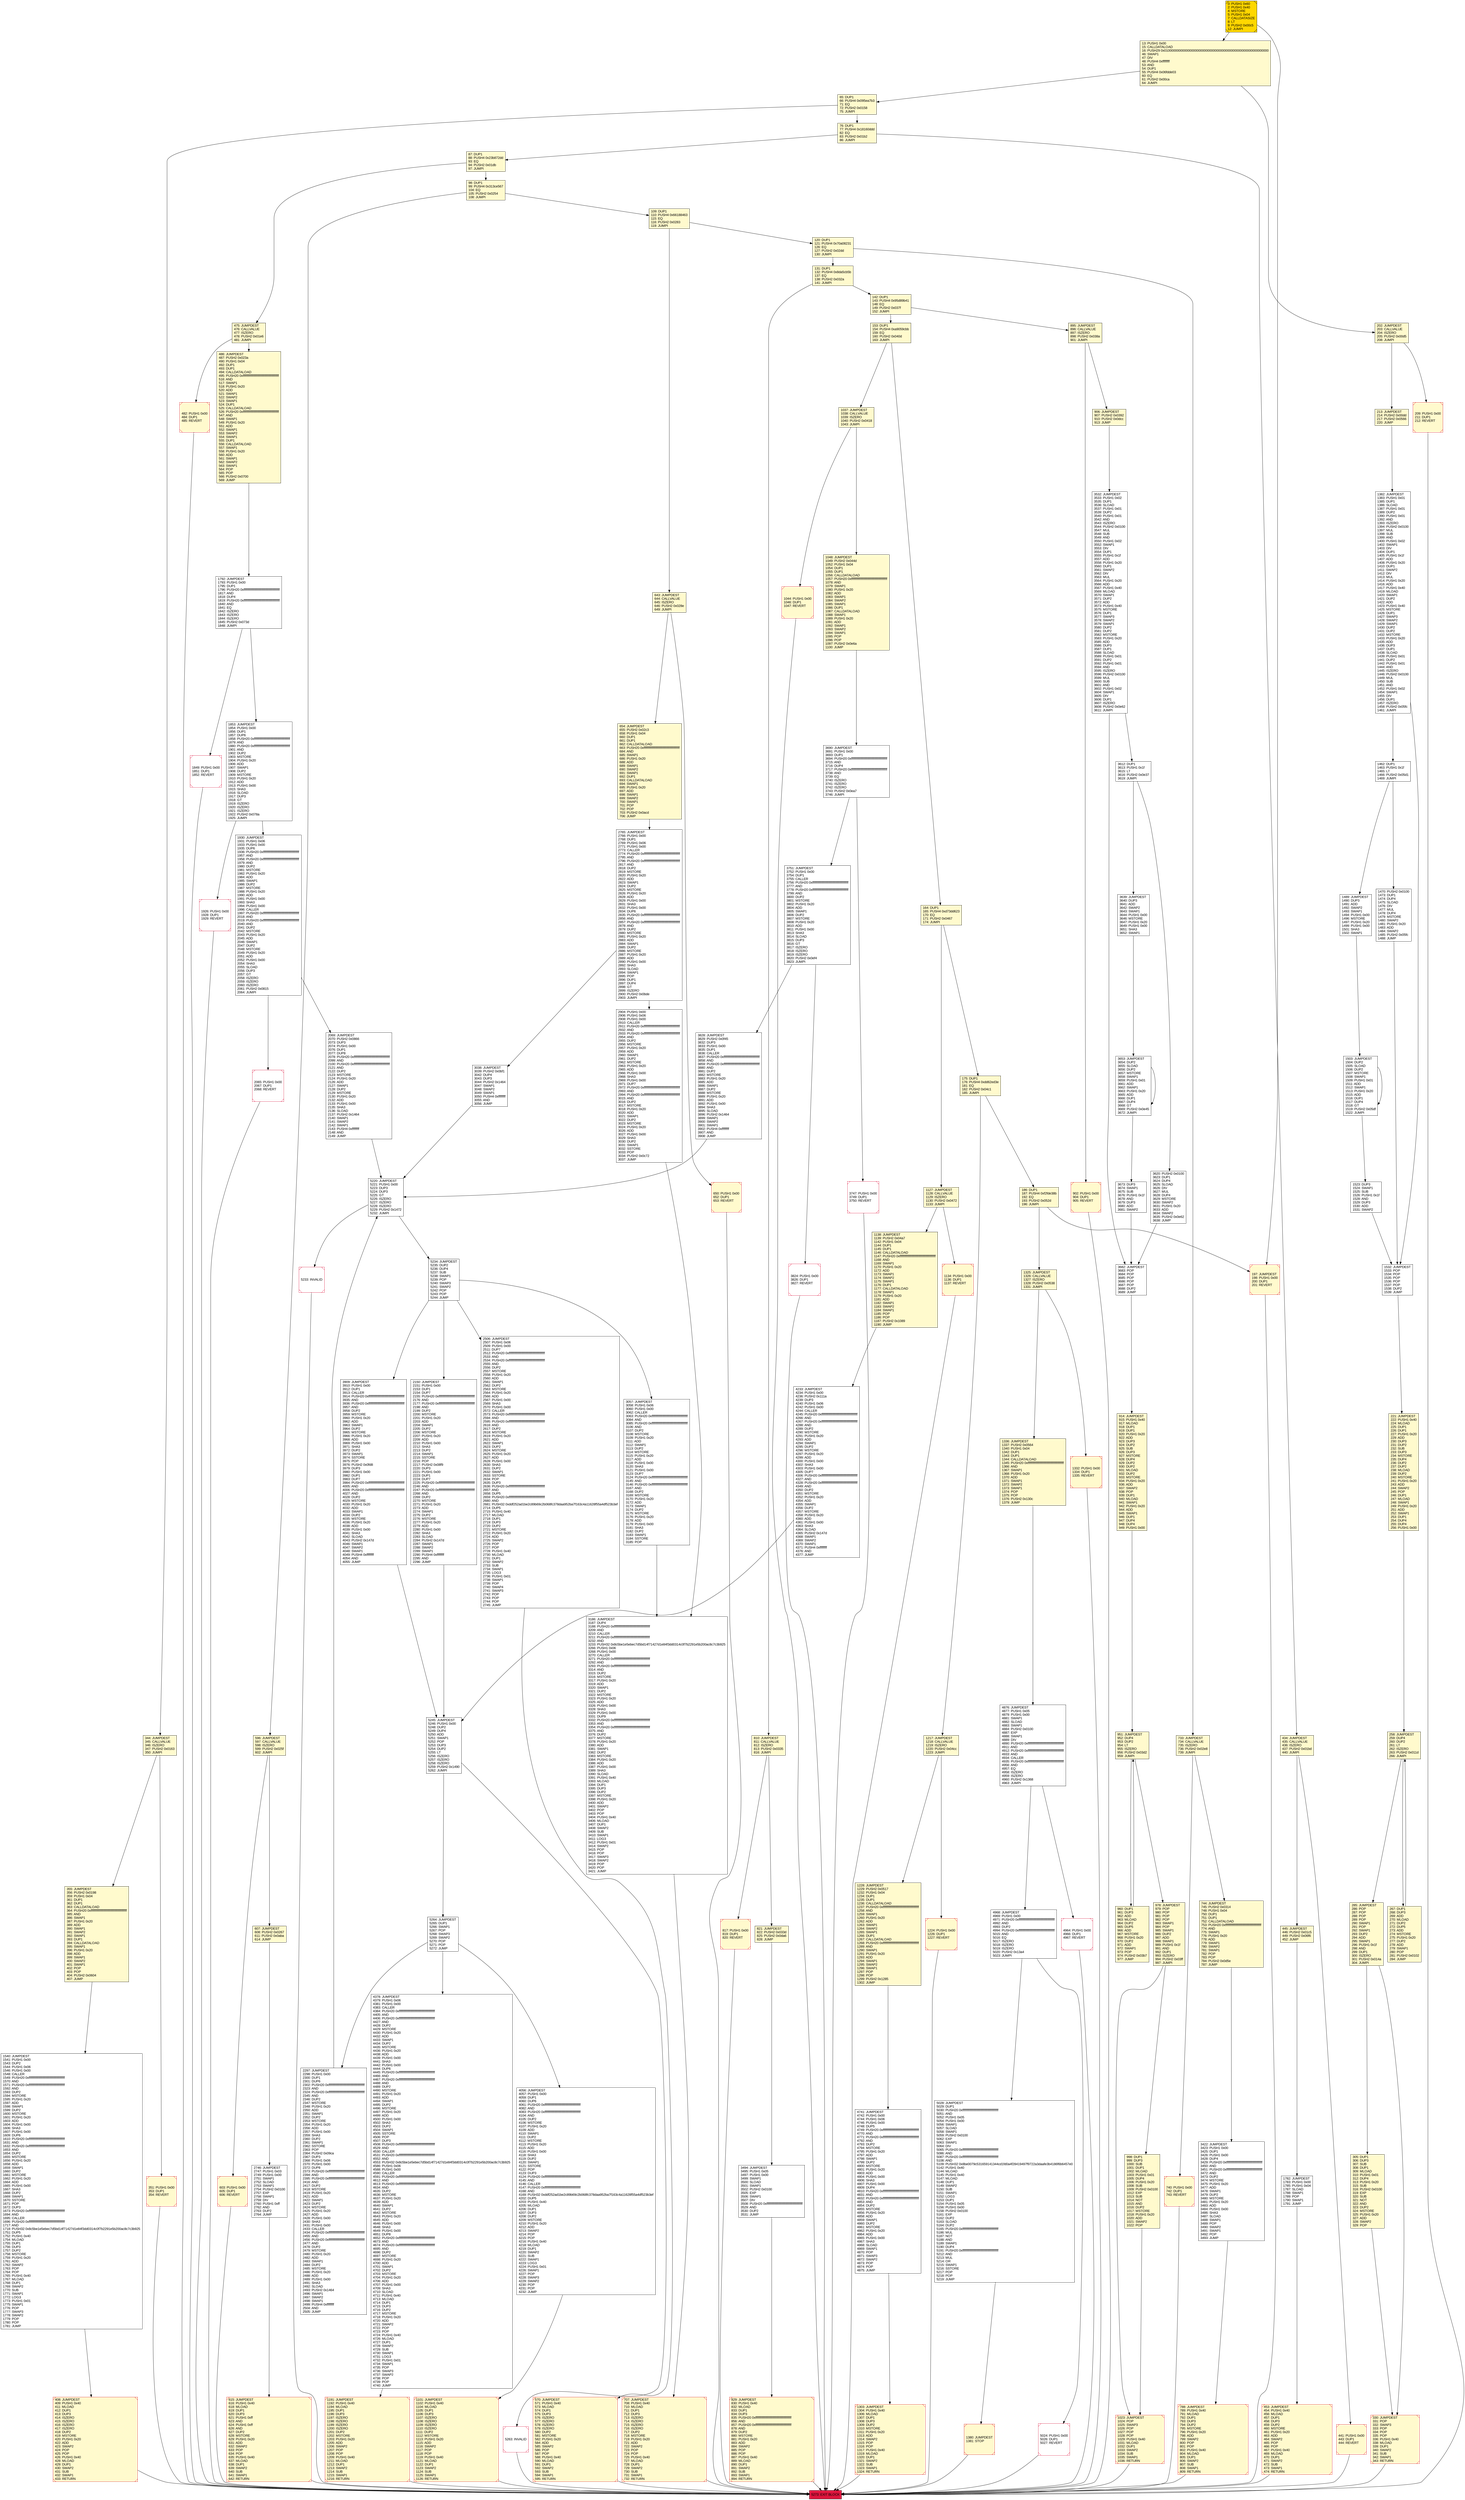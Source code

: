 digraph G {
bgcolor=transparent rankdir=UD;
node [shape=box style=filled color=black fillcolor=white fontname=arial fontcolor=black];
5024 [label="5024: PUSH1 0x00\l5026: DUP1\l5027: REVERT\l" shape=Msquare color=crimson ];
3747 [label="3747: PUSH1 0x00\l3749: DUP1\l3750: REVERT\l" shape=Msquare color=crimson ];
2297 [label="2297: JUMPDEST\l2298: PUSH1 0x00\l2300: DUP1\l2301: DUP6\l2302: PUSH20 0xffffffffffffffffffffffffffffffffffffffff\l2323: AND\l2324: PUSH20 0xffffffffffffffffffffffffffffffffffffffff\l2345: AND\l2346: DUP2\l2347: MSTORE\l2348: PUSH1 0x20\l2350: ADD\l2351: SWAP1\l2352: DUP2\l2353: MSTORE\l2354: PUSH1 0x20\l2356: ADD\l2357: PUSH1 0x00\l2359: SHA3\l2360: DUP2\l2361: SWAP1\l2362: SSTORE\l2363: POP\l2364: PUSH2 0x09ca\l2367: DUP3\l2368: PUSH1 0x06\l2370: PUSH1 0x00\l2372: DUP8\l2373: PUSH20 0xffffffffffffffffffffffffffffffffffffffff\l2394: AND\l2395: PUSH20 0xffffffffffffffffffffffffffffffffffffffff\l2416: AND\l2417: DUP2\l2418: MSTORE\l2419: PUSH1 0x20\l2421: ADD\l2422: SWAP1\l2423: DUP2\l2424: MSTORE\l2425: PUSH1 0x20\l2427: ADD\l2428: PUSH1 0x00\l2430: SHA3\l2431: PUSH1 0x00\l2433: CALLER\l2434: PUSH20 0xffffffffffffffffffffffffffffffffffffffff\l2455: AND\l2456: PUSH20 0xffffffffffffffffffffffffffffffffffffffff\l2477: AND\l2478: DUP2\l2479: MSTORE\l2480: PUSH1 0x20\l2482: ADD\l2483: SWAP1\l2484: DUP2\l2485: MSTORE\l2486: PUSH1 0x20\l2488: ADD\l2489: PUSH1 0x00\l2491: SHA3\l2492: SLOAD\l2493: PUSH2 0x1464\l2496: SWAP1\l2497: SWAP2\l2498: SWAP1\l2499: PUSH4 0xffffffff\l2504: AND\l2505: JUMP\l" ];
445 [label="445: JUMPDEST\l446: PUSH2 0x01c5\l449: PUSH2 0x06f6\l452: JUMP\l" fillcolor=lemonchiffon ];
570 [label="570: JUMPDEST\l571: PUSH1 0x40\l573: MLOAD\l574: DUP1\l575: DUP3\l576: ISZERO\l577: ISZERO\l578: ISZERO\l579: ISZERO\l580: DUP2\l581: MSTORE\l582: PUSH1 0x20\l584: ADD\l585: SWAP2\l586: POP\l587: POP\l588: PUSH1 0x40\l590: MLOAD\l591: DUP1\l592: SWAP2\l593: SUB\l594: SWAP1\l595: RETURN\l" fillcolor=lemonchiffon shape=Msquare color=crimson ];
4056 [label="4056: JUMPDEST\l4057: PUSH1 0x00\l4059: DUP1\l4060: DUP6\l4061: PUSH20 0xffffffffffffffffffffffffffffffffffffffff\l4082: AND\l4083: PUSH20 0xffffffffffffffffffffffffffffffffffffffff\l4104: AND\l4105: DUP2\l4106: MSTORE\l4107: PUSH1 0x20\l4109: ADD\l4110: SWAP1\l4111: DUP2\l4112: MSTORE\l4113: PUSH1 0x20\l4115: ADD\l4116: PUSH1 0x00\l4118: SHA3\l4119: DUP2\l4120: SWAP1\l4121: SSTORE\l4122: POP\l4123: DUP3\l4124: PUSH20 0xffffffffffffffffffffffffffffffffffffffff\l4145: AND\l4146: CALLER\l4147: PUSH20 0xffffffffffffffffffffffffffffffffffffffff\l4168: AND\l4169: PUSH32 0xddf252ad1be2c89b69c2b068fc378daa952ba7f163c4a11628f55a4df523b3ef\l4202: DUP5\l4203: PUSH1 0x40\l4205: MLOAD\l4206: DUP1\l4207: DUP3\l4208: DUP2\l4209: MSTORE\l4210: PUSH1 0x20\l4212: ADD\l4213: SWAP2\l4214: POP\l4215: POP\l4216: PUSH1 0x40\l4218: MLOAD\l4219: DUP1\l4220: SWAP2\l4221: SUB\l4222: SWAP1\l4223: LOG3\l4224: PUSH1 0x01\l4226: SWAP1\l4227: POP\l4228: SWAP3\l4229: SWAP2\l4230: POP\l4231: POP\l4232: JUMP\l" ];
1138 [label="1138: JUMPDEST\l1139: PUSH2 0x04a7\l1142: PUSH1 0x04\l1144: DUP1\l1145: DUP1\l1146: CALLDATALOAD\l1147: PUSH20 0xffffffffffffffffffffffffffffffffffffffff\l1168: AND\l1169: SWAP1\l1170: PUSH1 0x20\l1172: ADD\l1173: SWAP1\l1174: SWAP2\l1175: SWAP1\l1176: DUP1\l1177: CALLDATALOAD\l1178: SWAP1\l1179: PUSH1 0x20\l1181: ADD\l1182: SWAP1\l1183: SWAP2\l1184: SWAP1\l1185: POP\l1186: POP\l1187: PUSH2 0x1089\l1190: JUMP\l" fillcolor=lemonchiffon ];
142 [label="142: DUP1\l143: PUSH4 0x95d89b41\l148: EQ\l149: PUSH2 0x037f\l152: JUMPI\l" fillcolor=lemonchiffon ];
1540 [label="1540: JUMPDEST\l1541: PUSH1 0x00\l1543: DUP2\l1544: PUSH1 0x06\l1546: PUSH1 0x00\l1548: CALLER\l1549: PUSH20 0xffffffffffffffffffffffffffffffffffffffff\l1570: AND\l1571: PUSH20 0xffffffffffffffffffffffffffffffffffffffff\l1592: AND\l1593: DUP2\l1594: MSTORE\l1595: PUSH1 0x20\l1597: ADD\l1598: SWAP1\l1599: DUP2\l1600: MSTORE\l1601: PUSH1 0x20\l1603: ADD\l1604: PUSH1 0x00\l1606: SHA3\l1607: PUSH1 0x00\l1609: DUP6\l1610: PUSH20 0xffffffffffffffffffffffffffffffffffffffff\l1631: AND\l1632: PUSH20 0xffffffffffffffffffffffffffffffffffffffff\l1653: AND\l1654: DUP2\l1655: MSTORE\l1656: PUSH1 0x20\l1658: ADD\l1659: SWAP1\l1660: DUP2\l1661: MSTORE\l1662: PUSH1 0x20\l1664: ADD\l1665: PUSH1 0x00\l1667: SHA3\l1668: DUP2\l1669: SWAP1\l1670: SSTORE\l1671: POP\l1672: DUP3\l1673: PUSH20 0xffffffffffffffffffffffffffffffffffffffff\l1694: AND\l1695: CALLER\l1696: PUSH20 0xffffffffffffffffffffffffffffffffffffffff\l1717: AND\l1718: PUSH32 0x8c5be1e5ebec7d5bd14f71427d1e84f3dd0314c0f7b2291e5b200ac8c7c3b925\l1751: DUP5\l1752: PUSH1 0x40\l1754: MLOAD\l1755: DUP1\l1756: DUP3\l1757: DUP2\l1758: MSTORE\l1759: PUSH1 0x20\l1761: ADD\l1762: SWAP2\l1763: POP\l1764: POP\l1765: PUSH1 0x40\l1767: MLOAD\l1768: DUP1\l1769: SWAP2\l1770: SUB\l1771: SWAP1\l1772: LOG3\l1773: PUSH1 0x01\l1775: SWAP1\l1776: POP\l1777: SWAP3\l1778: SWAP2\l1779: POP\l1780: POP\l1781: JUMP\l" ];
98 [label="98: DUP1\l99: PUSH4 0x313ce567\l104: EQ\l105: PUSH2 0x0254\l108: JUMPI\l" fillcolor=lemonchiffon ];
906 [label="906: JUMPDEST\l907: PUSH2 0x0392\l910: PUSH2 0x0dcc\l913: JUMP\l" fillcolor=lemonchiffon ];
4968 [label="4968: JUMPDEST\l4969: PUSH1 0x00\l4971: PUSH20 0xffffffffffffffffffffffffffffffffffffffff\l4992: AND\l4993: DUP2\l4994: PUSH20 0xffffffffffffffffffffffffffffffffffffffff\l5015: AND\l5016: EQ\l5017: ISZERO\l5018: ISZERO\l5019: ISZERO\l5020: PUSH2 0x13a4\l5023: JUMPI\l" ];
65 [label="65: DUP1\l66: PUSH4 0x095ea7b3\l71: EQ\l72: PUSH2 0x0158\l75: JUMPI\l" fillcolor=lemonchiffon ];
441 [label="441: PUSH1 0x00\l443: DUP1\l444: REVERT\l" fillcolor=lemonchiffon shape=Msquare color=crimson ];
1930 [label="1930: JUMPDEST\l1931: PUSH1 0x06\l1933: PUSH1 0x00\l1935: DUP6\l1936: PUSH20 0xffffffffffffffffffffffffffffffffffffffff\l1957: AND\l1958: PUSH20 0xffffffffffffffffffffffffffffffffffffffff\l1979: AND\l1980: DUP2\l1981: MSTORE\l1982: PUSH1 0x20\l1984: ADD\l1985: SWAP1\l1986: DUP2\l1987: MSTORE\l1988: PUSH1 0x20\l1990: ADD\l1991: PUSH1 0x00\l1993: SHA3\l1994: PUSH1 0x00\l1996: CALLER\l1997: PUSH20 0xffffffffffffffffffffffffffffffffffffffff\l2018: AND\l2019: PUSH20 0xffffffffffffffffffffffffffffffffffffffff\l2040: AND\l2041: DUP2\l2042: MSTORE\l2043: PUSH1 0x20\l2045: ADD\l2046: SWAP1\l2047: DUP2\l2048: MSTORE\l2049: PUSH1 0x20\l2051: ADD\l2052: PUSH1 0x00\l2054: SHA3\l2055: SLOAD\l2056: DUP3\l2057: GT\l2058: ISZERO\l2059: ISZERO\l2060: ISZERO\l2061: PUSH2 0x0815\l2064: JUMPI\l" ];
2904 [label="2904: PUSH1 0x00\l2906: PUSH1 0x06\l2908: PUSH1 0x00\l2910: CALLER\l2911: PUSH20 0xffffffffffffffffffffffffffffffffffffffff\l2932: AND\l2933: PUSH20 0xffffffffffffffffffffffffffffffffffffffff\l2954: AND\l2955: DUP2\l2956: MSTORE\l2957: PUSH1 0x20\l2959: ADD\l2960: SWAP1\l2961: DUP2\l2962: MSTORE\l2963: PUSH1 0x20\l2965: ADD\l2966: PUSH1 0x00\l2968: SHA3\l2969: PUSH1 0x00\l2971: DUP7\l2972: PUSH20 0xffffffffffffffffffffffffffffffffffffffff\l2993: AND\l2994: PUSH20 0xffffffffffffffffffffffffffffffffffffffff\l3015: AND\l3016: DUP2\l3017: MSTORE\l3018: PUSH1 0x20\l3020: ADD\l3021: SWAP1\l3022: DUP2\l3023: MSTORE\l3024: PUSH1 0x20\l3026: ADD\l3027: PUSH1 0x00\l3029: SHA3\l3030: DUP2\l3031: SWAP1\l3032: SSTORE\l3033: POP\l3034: PUSH2 0x0c72\l3037: JUMP\l" ];
0 [label="0: PUSH1 0x60\l2: PUSH1 0x40\l4: MSTORE\l5: PUSH1 0x04\l7: CALLDATASIZE\l8: LT\l9: PUSH2 0x00c5\l12: JUMPI\l" fillcolor=lemonchiffon shape=Msquare fillcolor=gold ];
914 [label="914: JUMPDEST\l915: PUSH1 0x40\l917: MLOAD\l918: DUP1\l919: DUP1\l920: PUSH1 0x20\l922: ADD\l923: DUP3\l924: DUP2\l925: SUB\l926: DUP3\l927: MSTORE\l928: DUP4\l929: DUP2\l930: DUP2\l931: MLOAD\l932: DUP2\l933: MSTORE\l934: PUSH1 0x20\l936: ADD\l937: SWAP2\l938: POP\l939: DUP1\l940: MLOAD\l941: SWAP1\l942: PUSH1 0x20\l944: ADD\l945: SWAP1\l946: DUP1\l947: DUP4\l948: DUP4\l949: PUSH1 0x00\l" fillcolor=lemonchiffon ];
164 [label="164: DUP1\l165: PUSH4 0xd73dd623\l170: EQ\l171: PUSH2 0x0467\l174: JUMPI\l" fillcolor=lemonchiffon ];
902 [label="902: PUSH1 0x00\l904: DUP1\l905: REVERT\l" fillcolor=lemonchiffon shape=Msquare color=crimson ];
1926 [label="1926: PUSH1 0x00\l1928: DUP1\l1929: REVERT\l" shape=Msquare color=crimson ];
650 [label="650: PUSH1 0x00\l652: DUP1\l653: REVERT\l" fillcolor=lemonchiffon shape=Msquare color=crimson ];
3690 [label="3690: JUMPDEST\l3691: PUSH1 0x00\l3693: DUP1\l3694: PUSH20 0xffffffffffffffffffffffffffffffffffffffff\l3715: AND\l3716: DUP4\l3717: PUSH20 0xffffffffffffffffffffffffffffffffffffffff\l3738: AND\l3739: EQ\l3740: ISZERO\l3741: ISZERO\l3742: ISZERO\l3743: PUSH2 0x0ea7\l3746: JUMPI\l" ];
3639 [label="3639: JUMPDEST\l3640: DUP3\l3641: ADD\l3642: SWAP2\l3643: SWAP1\l3644: PUSH1 0x00\l3646: MSTORE\l3647: PUSH1 0x20\l3649: PUSH1 0x00\l3651: SHA3\l3652: SWAP1\l" ];
186 [label="186: DUP1\l187: PUSH4 0xf2fde38b\l192: EQ\l193: PUSH2 0x052d\l196: JUMPI\l" fillcolor=lemonchiffon ];
5263 [label="5263: INVALID\l" shape=Msquare color=crimson ];
744 [label="744: JUMPDEST\l745: PUSH2 0x0314\l748: PUSH1 0x04\l750: DUP1\l751: DUP1\l752: CALLDATALOAD\l753: PUSH20 0xffffffffffffffffffffffffffffffffffffffff\l774: AND\l775: SWAP1\l776: PUSH1 0x20\l778: ADD\l779: SWAP1\l780: SWAP2\l781: SWAP1\l782: POP\l783: POP\l784: PUSH2 0x0d5e\l787: JUMP\l" fillcolor=lemonchiffon ];
2506 [label="2506: JUMPDEST\l2507: PUSH1 0x06\l2509: PUSH1 0x00\l2511: DUP7\l2512: PUSH20 0xffffffffffffffffffffffffffffffffffffffff\l2533: AND\l2534: PUSH20 0xffffffffffffffffffffffffffffffffffffffff\l2555: AND\l2556: DUP2\l2557: MSTORE\l2558: PUSH1 0x20\l2560: ADD\l2561: SWAP1\l2562: DUP2\l2563: MSTORE\l2564: PUSH1 0x20\l2566: ADD\l2567: PUSH1 0x00\l2569: SHA3\l2570: PUSH1 0x00\l2572: CALLER\l2573: PUSH20 0xffffffffffffffffffffffffffffffffffffffff\l2594: AND\l2595: PUSH20 0xffffffffffffffffffffffffffffffffffffffff\l2616: AND\l2617: DUP2\l2618: MSTORE\l2619: PUSH1 0x20\l2621: ADD\l2622: SWAP1\l2623: DUP2\l2624: MSTORE\l2625: PUSH1 0x20\l2627: ADD\l2628: PUSH1 0x00\l2630: SHA3\l2631: DUP2\l2632: SWAP1\l2633: SSTORE\l2634: POP\l2635: DUP3\l2636: PUSH20 0xffffffffffffffffffffffffffffffffffffffff\l2657: AND\l2658: DUP5\l2659: PUSH20 0xffffffffffffffffffffffffffffffffffffffff\l2680: AND\l2681: PUSH32 0xddf252ad1be2c89b69c2b068fc378daa952ba7f163c4a11628f55a4df523b3ef\l2714: DUP5\l2715: PUSH1 0x40\l2717: MLOAD\l2718: DUP1\l2719: DUP3\l2720: DUP2\l2721: MSTORE\l2722: PUSH1 0x20\l2724: ADD\l2725: SWAP2\l2726: POP\l2727: POP\l2728: PUSH1 0x40\l2730: MLOAD\l2731: DUP1\l2732: SWAP2\l2733: SUB\l2734: SWAP1\l2735: LOG3\l2736: PUSH1 0x01\l2738: SWAP1\l2739: POP\l2740: SWAP4\l2741: SWAP3\l2742: POP\l2743: POP\l2744: POP\l2745: JUMP\l" ];
733 [label="733: JUMPDEST\l734: CALLVALUE\l735: ISZERO\l736: PUSH2 0x02e8\l739: JUMPI\l" fillcolor=lemonchiffon ];
305 [label="305: DUP1\l306: DUP3\l307: SUB\l308: DUP1\l309: MLOAD\l310: PUSH1 0x01\l312: DUP4\l313: PUSH1 0x20\l315: SUB\l316: PUSH2 0x0100\l319: EXP\l320: SUB\l321: NOT\l322: AND\l323: DUP2\l324: MSTORE\l325: PUSH1 0x20\l327: ADD\l328: SWAP2\l329: POP\l" fillcolor=lemonchiffon ];
1127 [label="1127: JUMPDEST\l1128: CALLVALUE\l1129: ISZERO\l1130: PUSH2 0x0472\l1133: JUMPI\l" fillcolor=lemonchiffon ];
434 [label="434: JUMPDEST\l435: CALLVALUE\l436: ISZERO\l437: PUSH2 0x01bd\l440: JUMPI\l" fillcolor=lemonchiffon ];
1382 [label="1382: JUMPDEST\l1383: PUSH1 0x01\l1385: DUP1\l1386: SLOAD\l1387: PUSH1 0x01\l1389: DUP2\l1390: PUSH1 0x01\l1392: AND\l1393: ISZERO\l1394: PUSH2 0x0100\l1397: MUL\l1398: SUB\l1399: AND\l1400: PUSH1 0x02\l1402: SWAP1\l1403: DIV\l1404: DUP1\l1405: PUSH1 0x1f\l1407: ADD\l1408: PUSH1 0x20\l1410: DUP1\l1411: SWAP2\l1412: DIV\l1413: MUL\l1414: PUSH1 0x20\l1416: ADD\l1417: PUSH1 0x40\l1419: MLOAD\l1420: SWAP1\l1421: DUP2\l1422: ADD\l1423: PUSH1 0x40\l1425: MSTORE\l1426: DUP1\l1427: SWAP3\l1428: SWAP2\l1429: SWAP1\l1430: DUP2\l1431: DUP2\l1432: MSTORE\l1433: PUSH1 0x20\l1435: ADD\l1436: DUP3\l1437: DUP1\l1438: SLOAD\l1439: PUSH1 0x01\l1441: DUP2\l1442: PUSH1 0x01\l1444: AND\l1445: ISZERO\l1446: PUSH2 0x0100\l1449: MUL\l1450: SUB\l1451: AND\l1452: PUSH1 0x02\l1454: SWAP1\l1455: DIV\l1456: DUP1\l1457: ISZERO\l1458: PUSH2 0x05fc\l1461: JUMPI\l" ];
482 [label="482: PUSH1 0x00\l484: DUP1\l485: REVERT\l" fillcolor=lemonchiffon shape=Msquare color=crimson ];
740 [label="740: PUSH1 0x00\l742: DUP1\l743: REVERT\l" fillcolor=lemonchiffon shape=Msquare color=crimson ];
951 [label="951: JUMPDEST\l952: DUP4\l953: DUP2\l954: LT\l955: ISZERO\l956: PUSH2 0x03d2\l959: JUMPI\l" fillcolor=lemonchiffon ];
5234 [label="5234: JUMPDEST\l5235: DUP2\l5236: DUP4\l5237: SUB\l5238: SWAP1\l5239: POP\l5240: SWAP3\l5241: SWAP2\l5242: POP\l5243: POP\l5244: JUMP\l" ];
1853 [label="1853: JUMPDEST\l1854: PUSH1 0x00\l1856: DUP1\l1857: DUP6\l1858: PUSH20 0xffffffffffffffffffffffffffffffffffffffff\l1879: AND\l1880: PUSH20 0xffffffffffffffffffffffffffffffffffffffff\l1901: AND\l1902: DUP2\l1903: MSTORE\l1904: PUSH1 0x20\l1906: ADD\l1907: SWAP1\l1908: DUP2\l1909: MSTORE\l1910: PUSH1 0x20\l1912: ADD\l1913: PUSH1 0x00\l1915: SHA3\l1916: SLOAD\l1917: DUP3\l1918: GT\l1919: ISZERO\l1920: ISZERO\l1921: ISZERO\l1922: PUSH2 0x078a\l1925: JUMPI\l" ];
3824 [label="3824: PUSH1 0x00\l3826: DUP1\l3827: REVERT\l" shape=Msquare color=crimson ];
3532 [label="3532: JUMPDEST\l3533: PUSH1 0x02\l3535: DUP1\l3536: SLOAD\l3537: PUSH1 0x01\l3539: DUP2\l3540: PUSH1 0x01\l3542: AND\l3543: ISZERO\l3544: PUSH2 0x0100\l3547: MUL\l3548: SUB\l3549: AND\l3550: PUSH1 0x02\l3552: SWAP1\l3553: DIV\l3554: DUP1\l3555: PUSH1 0x1f\l3557: ADD\l3558: PUSH1 0x20\l3560: DUP1\l3561: SWAP2\l3562: DIV\l3563: MUL\l3564: PUSH1 0x20\l3566: ADD\l3567: PUSH1 0x40\l3569: MLOAD\l3570: SWAP1\l3571: DUP2\l3572: ADD\l3573: PUSH1 0x40\l3575: MSTORE\l3576: DUP1\l3577: SWAP3\l3578: SWAP2\l3579: SWAP1\l3580: DUP2\l3581: DUP2\l3582: MSTORE\l3583: PUSH1 0x20\l3585: ADD\l3586: DUP3\l3587: DUP1\l3588: SLOAD\l3589: PUSH1 0x01\l3591: DUP2\l3592: PUSH1 0x01\l3594: AND\l3595: ISZERO\l3596: PUSH2 0x0100\l3599: MUL\l3600: SUB\l3601: AND\l3602: PUSH1 0x02\l3604: SWAP1\l3605: DIV\l3606: DUP1\l3607: ISZERO\l3608: PUSH2 0x0e62\l3611: JUMPI\l" ];
3682 [label="3682: JUMPDEST\l3683: POP\l3684: POP\l3685: POP\l3686: POP\l3687: POP\l3688: DUP2\l3689: JUMP\l" ];
13 [label="13: PUSH1 0x00\l15: CALLDATALOAD\l16: PUSH29 0x0100000000000000000000000000000000000000000000000000000000\l46: SWAP1\l47: DIV\l48: PUSH4 0xffffffff\l53: AND\l54: DUP1\l55: PUSH4 0x06fdde03\l60: EQ\l61: PUSH2 0x00ca\l64: JUMPI\l" fillcolor=lemonchiffon ];
3653 [label="3653: JUMPDEST\l3654: DUP2\l3655: SLOAD\l3656: DUP2\l3657: MSTORE\l3658: SWAP1\l3659: PUSH1 0x01\l3661: ADD\l3662: SWAP1\l3663: PUSH1 0x20\l3665: ADD\l3666: DUP1\l3667: DUP4\l3668: GT\l3669: PUSH2 0x0e45\l3672: JUMPI\l" ];
2746 [label="2746: JUMPDEST\l2747: PUSH1 0x03\l2749: PUSH1 0x00\l2751: SWAP1\l2752: SLOAD\l2753: SWAP1\l2754: PUSH2 0x0100\l2757: EXP\l2758: SWAP1\l2759: DIV\l2760: PUSH1 0xff\l2762: AND\l2763: DUP2\l2764: JUMP\l" ];
978 [label="978: JUMPDEST\l979: POP\l980: POP\l981: POP\l982: POP\l983: SWAP1\l984: POP\l985: SWAP1\l986: DUP2\l987: ADD\l988: SWAP1\l989: PUSH1 0x1f\l991: AND\l992: DUP1\l993: ISZERO\l994: PUSH2 0x03ff\l997: JUMPI\l" fillcolor=lemonchiffon ];
2069 [label="2069: JUMPDEST\l2070: PUSH2 0x0866\l2073: DUP3\l2074: PUSH1 0x00\l2076: DUP1\l2077: DUP8\l2078: PUSH20 0xffffffffffffffffffffffffffffffffffffffff\l2099: AND\l2100: PUSH20 0xffffffffffffffffffffffffffffffffffffffff\l2121: AND\l2122: DUP2\l2123: MSTORE\l2124: PUSH1 0x20\l2126: ADD\l2127: SWAP1\l2128: DUP2\l2129: MSTORE\l2130: PUSH1 0x20\l2132: ADD\l2133: PUSH1 0x00\l2135: SHA3\l2136: SLOAD\l2137: PUSH2 0x1464\l2140: SWAP1\l2141: SWAP2\l2142: SWAP1\l2143: PUSH4 0xffffffff\l2148: AND\l2149: JUMP\l" ];
3038 [label="3038: JUMPDEST\l3039: PUSH2 0x0bf1\l3042: DUP4\l3043: DUP3\l3044: PUSH2 0x1464\l3047: SWAP1\l3048: SWAP2\l3049: SWAP1\l3050: PUSH4 0xffffffff\l3055: AND\l3056: JUMP\l" ];
3751 [label="3751: JUMPDEST\l3752: PUSH1 0x00\l3754: DUP1\l3755: CALLER\l3756: PUSH20 0xffffffffffffffffffffffffffffffffffffffff\l3777: AND\l3778: PUSH20 0xffffffffffffffffffffffffffffffffffffffff\l3799: AND\l3800: DUP2\l3801: MSTORE\l3802: PUSH1 0x20\l3804: ADD\l3805: SWAP1\l3806: DUP2\l3807: MSTORE\l3808: PUSH1 0x20\l3810: ADD\l3811: PUSH1 0x00\l3813: SHA3\l3814: SLOAD\l3815: DUP3\l3816: GT\l3817: ISZERO\l3818: ISZERO\l3819: ISZERO\l3820: PUSH2 0x0ef4\l3823: JUMPI\l" ];
355 [label="355: JUMPDEST\l356: PUSH2 0x0198\l359: PUSH1 0x04\l361: DUP1\l362: DUP1\l363: CALLDATALOAD\l364: PUSH20 0xffffffffffffffffffffffffffffffffffffffff\l385: AND\l386: SWAP1\l387: PUSH1 0x20\l389: ADD\l390: SWAP1\l391: SWAP2\l392: SWAP1\l393: DUP1\l394: CALLDATALOAD\l395: SWAP1\l396: PUSH1 0x20\l398: ADD\l399: SWAP1\l400: SWAP2\l401: SWAP1\l402: POP\l403: POP\l404: PUSH2 0x0604\l407: JUMP\l" fillcolor=lemonchiffon ];
5220 [label="5220: JUMPDEST\l5221: PUSH1 0x00\l5223: DUP3\l5224: DUP3\l5225: GT\l5226: ISZERO\l5227: ISZERO\l5228: ISZERO\l5229: PUSH2 0x1472\l5232: JUMPI\l" ];
131 [label="131: DUP1\l132: PUSH4 0x8da5cb5b\l137: EQ\l138: PUSH2 0x032a\l141: JUMPI\l" fillcolor=lemonchiffon ];
3673 [label="3673: DUP3\l3674: SWAP1\l3675: SUB\l3676: PUSH1 0x1f\l3678: AND\l3679: DUP3\l3680: ADD\l3681: SWAP2\l" ];
3186 [label="3186: JUMPDEST\l3187: DUP4\l3188: PUSH20 0xffffffffffffffffffffffffffffffffffffffff\l3209: AND\l3210: CALLER\l3211: PUSH20 0xffffffffffffffffffffffffffffffffffffffff\l3232: AND\l3233: PUSH32 0x8c5be1e5ebec7d5bd14f71427d1e84f3dd0314c0f7b2291e5b200ac8c7c3b925\l3266: PUSH1 0x06\l3268: PUSH1 0x00\l3270: CALLER\l3271: PUSH20 0xffffffffffffffffffffffffffffffffffffffff\l3292: AND\l3293: PUSH20 0xffffffffffffffffffffffffffffffffffffffff\l3314: AND\l3315: DUP2\l3316: MSTORE\l3317: PUSH1 0x20\l3319: ADD\l3320: SWAP1\l3321: DUP2\l3322: MSTORE\l3323: PUSH1 0x20\l3325: ADD\l3326: PUSH1 0x00\l3328: SHA3\l3329: PUSH1 0x00\l3331: DUP9\l3332: PUSH20 0xffffffffffffffffffffffffffffffffffffffff\l3353: AND\l3354: PUSH20 0xffffffffffffffffffffffffffffffffffffffff\l3375: AND\l3376: DUP2\l3377: MSTORE\l3378: PUSH1 0x20\l3380: ADD\l3381: SWAP1\l3382: DUP2\l3383: MSTORE\l3384: PUSH1 0x20\l3386: ADD\l3387: PUSH1 0x00\l3389: SHA3\l3390: SLOAD\l3391: PUSH1 0x40\l3393: MLOAD\l3394: DUP1\l3395: DUP3\l3396: DUP2\l3397: MSTORE\l3398: PUSH1 0x20\l3400: ADD\l3401: SWAP2\l3402: POP\l3403: POP\l3404: PUSH1 0x40\l3406: MLOAD\l3407: DUP1\l3408: SWAP2\l3409: SUB\l3410: SWAP1\l3411: LOG3\l3412: PUSH1 0x01\l3414: SWAP2\l3415: POP\l3416: POP\l3417: SWAP3\l3418: SWAP2\l3419: POP\l3420: POP\l3421: JUMP\l" ];
821 [label="821: JUMPDEST\l822: PUSH2 0x033d\l825: PUSH2 0x0da6\l828: JUMP\l" fillcolor=lemonchiffon ];
258 [label="258: JUMPDEST\l259: DUP4\l260: DUP2\l261: LT\l262: ISZERO\l263: PUSH2 0x011d\l266: JUMPI\l" fillcolor=lemonchiffon ];
643 [label="643: JUMPDEST\l644: CALLVALUE\l645: ISZERO\l646: PUSH2 0x028e\l649: JUMPI\l" fillcolor=lemonchiffon ];
1023 [label="1023: JUMPDEST\l1024: POP\l1025: SWAP3\l1026: POP\l1027: POP\l1028: POP\l1029: PUSH1 0x40\l1031: MLOAD\l1032: DUP1\l1033: SWAP2\l1034: SUB\l1035: SWAP1\l1036: RETURN\l" fillcolor=lemonchiffon shape=Msquare color=crimson ];
486 [label="486: JUMPDEST\l487: PUSH2 0x023a\l490: PUSH1 0x04\l492: DUP1\l493: DUP1\l494: CALLDATALOAD\l495: PUSH20 0xffffffffffffffffffffffffffffffffffffffff\l516: AND\l517: SWAP1\l518: PUSH1 0x20\l520: ADD\l521: SWAP1\l522: SWAP2\l523: SWAP1\l524: DUP1\l525: CALLDATALOAD\l526: PUSH20 0xffffffffffffffffffffffffffffffffffffffff\l547: AND\l548: SWAP1\l549: PUSH1 0x20\l551: ADD\l552: SWAP1\l553: SWAP2\l554: SWAP1\l555: DUP1\l556: CALLDATALOAD\l557: SWAP1\l558: PUSH1 0x20\l560: ADD\l561: SWAP1\l562: SWAP2\l563: SWAP1\l564: POP\l565: POP\l566: PUSH2 0x0700\l569: JUMP\l" fillcolor=lemonchiffon ];
1224 [label="1224: PUSH1 0x00\l1226: DUP1\l1227: REVERT\l" fillcolor=lemonchiffon shape=Msquare color=crimson ];
4378 [label="4378: JUMPDEST\l4379: PUSH1 0x06\l4381: PUSH1 0x00\l4383: CALLER\l4384: PUSH20 0xffffffffffffffffffffffffffffffffffffffff\l4405: AND\l4406: PUSH20 0xffffffffffffffffffffffffffffffffffffffff\l4427: AND\l4428: DUP2\l4429: MSTORE\l4430: PUSH1 0x20\l4432: ADD\l4433: SWAP1\l4434: DUP2\l4435: MSTORE\l4436: PUSH1 0x20\l4438: ADD\l4439: PUSH1 0x00\l4441: SHA3\l4442: PUSH1 0x00\l4444: DUP6\l4445: PUSH20 0xffffffffffffffffffffffffffffffffffffffff\l4466: AND\l4467: PUSH20 0xffffffffffffffffffffffffffffffffffffffff\l4488: AND\l4489: DUP2\l4490: MSTORE\l4491: PUSH1 0x20\l4493: ADD\l4494: SWAP1\l4495: DUP2\l4496: MSTORE\l4497: PUSH1 0x20\l4499: ADD\l4500: PUSH1 0x00\l4502: SHA3\l4503: DUP2\l4504: SWAP1\l4505: SSTORE\l4506: POP\l4507: DUP3\l4508: PUSH20 0xffffffffffffffffffffffffffffffffffffffff\l4529: AND\l4530: CALLER\l4531: PUSH20 0xffffffffffffffffffffffffffffffffffffffff\l4552: AND\l4553: PUSH32 0x8c5be1e5ebec7d5bd14f71427d1e84f3dd0314c0f7b2291e5b200ac8c7c3b925\l4586: PUSH1 0x06\l4588: PUSH1 0x00\l4590: CALLER\l4591: PUSH20 0xffffffffffffffffffffffffffffffffffffffff\l4612: AND\l4613: PUSH20 0xffffffffffffffffffffffffffffffffffffffff\l4634: AND\l4635: DUP2\l4636: MSTORE\l4637: PUSH1 0x20\l4639: ADD\l4640: SWAP1\l4641: DUP2\l4642: MSTORE\l4643: PUSH1 0x20\l4645: ADD\l4646: PUSH1 0x00\l4648: SHA3\l4649: PUSH1 0x00\l4651: DUP8\l4652: PUSH20 0xffffffffffffffffffffffffffffffffffffffff\l4673: AND\l4674: PUSH20 0xffffffffffffffffffffffffffffffffffffffff\l4695: AND\l4696: DUP2\l4697: MSTORE\l4698: PUSH1 0x20\l4700: ADD\l4701: SWAP1\l4702: DUP2\l4703: MSTORE\l4704: PUSH1 0x20\l4706: ADD\l4707: PUSH1 0x00\l4709: SHA3\l4710: SLOAD\l4711: PUSH1 0x40\l4713: MLOAD\l4714: DUP1\l4715: DUP3\l4716: DUP2\l4717: MSTORE\l4718: PUSH1 0x20\l4720: ADD\l4721: SWAP2\l4722: POP\l4723: POP\l4724: PUSH1 0x40\l4726: MLOAD\l4727: DUP1\l4728: SWAP2\l4729: SUB\l4730: SWAP1\l4731: LOG3\l4732: PUSH1 0x01\l4734: SWAP1\l4735: POP\l4736: SWAP3\l4737: SWAP2\l4738: POP\l4739: POP\l4740: JUMP\l" ];
221 [label="221: JUMPDEST\l222: PUSH1 0x40\l224: MLOAD\l225: DUP1\l226: DUP1\l227: PUSH1 0x20\l229: ADD\l230: DUP3\l231: DUP2\l232: SUB\l233: DUP3\l234: MSTORE\l235: DUP4\l236: DUP2\l237: DUP2\l238: MLOAD\l239: DUP2\l240: MSTORE\l241: PUSH1 0x20\l243: ADD\l244: SWAP2\l245: POP\l246: DUP1\l247: MLOAD\l248: SWAP1\l249: PUSH1 0x20\l251: ADD\l252: SWAP1\l253: DUP1\l254: DUP4\l255: DUP4\l256: PUSH1 0x00\l" fillcolor=lemonchiffon ];
1470 [label="1470: PUSH2 0x0100\l1473: DUP1\l1474: DUP4\l1475: SLOAD\l1476: DIV\l1477: MUL\l1478: DUP4\l1479: MSTORE\l1480: SWAP2\l1481: PUSH1 0x20\l1483: ADD\l1484: SWAP2\l1485: PUSH2 0x05fc\l1488: JUMP\l" ];
596 [label="596: JUMPDEST\l597: CALLVALUE\l598: ISZERO\l599: PUSH2 0x025f\l602: JUMPI\l" fillcolor=lemonchiffon ];
829 [label="829: JUMPDEST\l830: PUSH1 0x40\l832: MLOAD\l833: DUP1\l834: DUP3\l835: PUSH20 0xffffffffffffffffffffffffffffffffffffffff\l856: AND\l857: PUSH20 0xffffffffffffffffffffffffffffffffffffffff\l878: AND\l879: DUP2\l880: MSTORE\l881: PUSH1 0x20\l883: ADD\l884: SWAP2\l885: POP\l886: POP\l887: PUSH1 0x40\l889: MLOAD\l890: DUP1\l891: SWAP2\l892: SUB\l893: SWAP1\l894: RETURN\l" fillcolor=lemonchiffon shape=Msquare color=crimson ];
209 [label="209: PUSH1 0x00\l211: DUP1\l212: REVERT\l" fillcolor=lemonchiffon shape=Msquare color=crimson ];
1101 [label="1101: JUMPDEST\l1102: PUSH1 0x40\l1104: MLOAD\l1105: DUP1\l1106: DUP3\l1107: ISZERO\l1108: ISZERO\l1109: ISZERO\l1110: ISZERO\l1111: DUP2\l1112: MSTORE\l1113: PUSH1 0x20\l1115: ADD\l1116: SWAP2\l1117: POP\l1118: POP\l1119: PUSH1 0x40\l1121: MLOAD\l1122: DUP1\l1123: SWAP2\l1124: SUB\l1125: SWAP1\l1126: RETURN\l" fillcolor=lemonchiffon shape=Msquare color=crimson ];
2150 [label="2150: JUMPDEST\l2151: PUSH1 0x00\l2153: DUP1\l2154: DUP7\l2155: PUSH20 0xffffffffffffffffffffffffffffffffffffffff\l2176: AND\l2177: PUSH20 0xffffffffffffffffffffffffffffffffffffffff\l2198: AND\l2199: DUP2\l2200: MSTORE\l2201: PUSH1 0x20\l2203: ADD\l2204: SWAP1\l2205: DUP2\l2206: MSTORE\l2207: PUSH1 0x20\l2209: ADD\l2210: PUSH1 0x00\l2212: SHA3\l2213: DUP2\l2214: SWAP1\l2215: SSTORE\l2216: POP\l2217: PUSH2 0x08f9\l2220: DUP3\l2221: PUSH1 0x00\l2223: DUP1\l2224: DUP7\l2225: PUSH20 0xffffffffffffffffffffffffffffffffffffffff\l2246: AND\l2247: PUSH20 0xffffffffffffffffffffffffffffffffffffffff\l2268: AND\l2269: DUP2\l2270: MSTORE\l2271: PUSH1 0x20\l2273: ADD\l2274: SWAP1\l2275: DUP2\l2276: MSTORE\l2277: PUSH1 0x20\l2279: ADD\l2280: PUSH1 0x00\l2282: SHA3\l2283: SLOAD\l2284: PUSH2 0x147d\l2287: SWAP1\l2288: SWAP2\l2289: SWAP1\l2290: PUSH4 0xffffffff\l2295: AND\l2296: JUMP\l" ];
453 [label="453: JUMPDEST\l454: PUSH1 0x40\l456: MLOAD\l457: DUP1\l458: DUP3\l459: DUP2\l460: MSTORE\l461: PUSH1 0x20\l463: ADD\l464: SWAP2\l465: POP\l466: POP\l467: PUSH1 0x40\l469: MLOAD\l470: DUP1\l471: SWAP2\l472: SUB\l473: SWAP1\l474: RETURN\l" fillcolor=lemonchiffon shape=Msquare color=crimson ];
1792 [label="1792: JUMPDEST\l1793: PUSH1 0x00\l1795: DUP1\l1796: PUSH20 0xffffffffffffffffffffffffffffffffffffffff\l1817: AND\l1818: DUP4\l1819: PUSH20 0xffffffffffffffffffffffffffffffffffffffff\l1840: AND\l1841: EQ\l1842: ISZERO\l1843: ISZERO\l1844: ISZERO\l1845: PUSH2 0x073d\l1848: JUMPI\l" ];
1048 [label="1048: JUMPDEST\l1049: PUSH2 0x044d\l1052: PUSH1 0x04\l1054: DUP1\l1055: DUP1\l1056: CALLDATALOAD\l1057: PUSH20 0xffffffffffffffffffffffffffffffffffffffff\l1078: AND\l1079: SWAP1\l1080: PUSH1 0x20\l1082: ADD\l1083: SWAP1\l1084: SWAP2\l1085: SWAP1\l1086: DUP1\l1087: CALLDATALOAD\l1088: SWAP1\l1089: PUSH1 0x20\l1091: ADD\l1092: SWAP1\l1093: SWAP2\l1094: SWAP1\l1095: POP\l1096: POP\l1097: PUSH2 0x0e6a\l1100: JUMP\l" fillcolor=lemonchiffon ];
202 [label="202: JUMPDEST\l203: CALLVALUE\l204: ISZERO\l205: PUSH2 0x00d5\l208: JUMPI\l" fillcolor=lemonchiffon ];
1217 [label="1217: JUMPDEST\l1218: CALLVALUE\l1219: ISZERO\l1220: PUSH2 0x04cc\l1223: JUMPI\l" fillcolor=lemonchiffon ];
109 [label="109: DUP1\l110: PUSH4 0x66188463\l115: EQ\l116: PUSH2 0x0283\l119: JUMPI\l" fillcolor=lemonchiffon ];
4741 [label="4741: JUMPDEST\l4742: PUSH1 0x00\l4744: PUSH1 0x06\l4746: PUSH1 0x00\l4748: DUP5\l4749: PUSH20 0xffffffffffffffffffffffffffffffffffffffff\l4770: AND\l4771: PUSH20 0xffffffffffffffffffffffffffffffffffffffff\l4792: AND\l4793: DUP2\l4794: MSTORE\l4795: PUSH1 0x20\l4797: ADD\l4798: SWAP1\l4799: DUP2\l4800: MSTORE\l4801: PUSH1 0x20\l4803: ADD\l4804: PUSH1 0x00\l4806: SHA3\l4807: PUSH1 0x00\l4809: DUP4\l4810: PUSH20 0xffffffffffffffffffffffffffffffffffffffff\l4831: AND\l4832: PUSH20 0xffffffffffffffffffffffffffffffffffffffff\l4853: AND\l4854: DUP2\l4855: MSTORE\l4856: PUSH1 0x20\l4858: ADD\l4859: SWAP1\l4860: DUP2\l4861: MSTORE\l4862: PUSH1 0x20\l4864: ADD\l4865: PUSH1 0x00\l4867: SHA3\l4868: SLOAD\l4869: SWAP1\l4870: POP\l4871: SWAP3\l4872: SWAP2\l4873: POP\l4874: POP\l4875: JUMP\l" ];
1037 [label="1037: JUMPDEST\l1038: CALLVALUE\l1039: ISZERO\l1040: PUSH2 0x0418\l1043: JUMPI\l" fillcolor=lemonchiffon ];
3909 [label="3909: JUMPDEST\l3910: PUSH1 0x00\l3912: DUP1\l3913: CALLER\l3914: PUSH20 0xffffffffffffffffffffffffffffffffffffffff\l3935: AND\l3936: PUSH20 0xffffffffffffffffffffffffffffffffffffffff\l3957: AND\l3958: DUP2\l3959: MSTORE\l3960: PUSH1 0x20\l3962: ADD\l3963: SWAP1\l3964: DUP2\l3965: MSTORE\l3966: PUSH1 0x20\l3968: ADD\l3969: PUSH1 0x00\l3971: SHA3\l3972: DUP2\l3973: SWAP1\l3974: SSTORE\l3975: POP\l3976: PUSH2 0x0fd8\l3979: DUP3\l3980: PUSH1 0x00\l3982: DUP1\l3983: DUP7\l3984: PUSH20 0xffffffffffffffffffffffffffffffffffffffff\l4005: AND\l4006: PUSH20 0xffffffffffffffffffffffffffffffffffffffff\l4027: AND\l4028: DUP2\l4029: MSTORE\l4030: PUSH1 0x20\l4032: ADD\l4033: SWAP1\l4034: DUP2\l4035: MSTORE\l4036: PUSH1 0x20\l4038: ADD\l4039: PUSH1 0x00\l4041: SHA3\l4042: SLOAD\l4043: PUSH2 0x147d\l4046: SWAP1\l4047: SWAP2\l4048: SWAP1\l4049: PUSH4 0xffffffff\l4054: AND\l4055: JUMP\l" ];
3612 [label="3612: DUP1\l3613: PUSH1 0x1f\l3615: LT\l3616: PUSH2 0x0e37\l3619: JUMPI\l" ];
817 [label="817: PUSH1 0x00\l819: DUP1\l820: REVERT\l" fillcolor=lemonchiffon shape=Msquare color=crimson ];
5264 [label="5264: JUMPDEST\l5265: DUP1\l5266: SWAP1\l5267: POP\l5268: SWAP3\l5269: SWAP2\l5270: POP\l5271: POP\l5272: JUMP\l" ];
1332 [label="1332: PUSH1 0x00\l1334: DUP1\l1335: REVERT\l" fillcolor=lemonchiffon shape=Msquare color=crimson ];
1849 [label="1849: PUSH1 0x00\l1851: DUP1\l1852: REVERT\l" shape=Msquare color=crimson ];
5273 [label="5273: EXIT BLOCK\l" fillcolor=crimson ];
3057 [label="3057: JUMPDEST\l3058: PUSH1 0x06\l3060: PUSH1 0x00\l3062: CALLER\l3063: PUSH20 0xffffffffffffffffffffffffffffffffffffffff\l3084: AND\l3085: PUSH20 0xffffffffffffffffffffffffffffffffffffffff\l3106: AND\l3107: DUP2\l3108: MSTORE\l3109: PUSH1 0x20\l3111: ADD\l3112: SWAP1\l3113: DUP2\l3114: MSTORE\l3115: PUSH1 0x20\l3117: ADD\l3118: PUSH1 0x00\l3120: SHA3\l3121: PUSH1 0x00\l3123: DUP7\l3124: PUSH20 0xffffffffffffffffffffffffffffffffffffffff\l3145: AND\l3146: PUSH20 0xffffffffffffffffffffffffffffffffffffffff\l3167: AND\l3168: DUP2\l3169: MSTORE\l3170: PUSH1 0x20\l3172: ADD\l3173: SWAP1\l3174: DUP2\l3175: MSTORE\l3176: PUSH1 0x20\l3178: ADD\l3179: PUSH1 0x00\l3181: SHA3\l3182: DUP2\l3183: SWAP1\l3184: SSTORE\l3185: POP\l" ];
1191 [label="1191: JUMPDEST\l1192: PUSH1 0x40\l1194: MLOAD\l1195: DUP1\l1196: DUP3\l1197: ISZERO\l1198: ISZERO\l1199: ISZERO\l1200: ISZERO\l1201: DUP2\l1202: MSTORE\l1203: PUSH1 0x20\l1205: ADD\l1206: SWAP2\l1207: POP\l1208: POP\l1209: PUSH1 0x40\l1211: MLOAD\l1212: DUP1\l1213: SWAP2\l1214: SUB\l1215: SWAP1\l1216: RETURN\l" fillcolor=lemonchiffon shape=Msquare color=crimson ];
344 [label="344: JUMPDEST\l345: CALLVALUE\l346: ISZERO\l347: PUSH2 0x0163\l350: JUMPI\l" fillcolor=lemonchiffon ];
408 [label="408: JUMPDEST\l409: PUSH1 0x40\l411: MLOAD\l412: DUP1\l413: DUP3\l414: ISZERO\l415: ISZERO\l416: ISZERO\l417: ISZERO\l418: DUP2\l419: MSTORE\l420: PUSH1 0x20\l422: ADD\l423: SWAP2\l424: POP\l425: POP\l426: PUSH1 0x40\l428: MLOAD\l429: DUP1\l430: SWAP2\l431: SUB\l432: SWAP1\l433: RETURN\l" fillcolor=lemonchiffon shape=Msquare color=crimson ];
1303 [label="1303: JUMPDEST\l1304: PUSH1 0x40\l1306: MLOAD\l1307: DUP1\l1308: DUP3\l1309: DUP2\l1310: MSTORE\l1311: PUSH1 0x20\l1313: ADD\l1314: SWAP2\l1315: POP\l1316: POP\l1317: PUSH1 0x40\l1319: MLOAD\l1320: DUP1\l1321: SWAP2\l1322: SUB\l1323: SWAP1\l1324: RETURN\l" fillcolor=lemonchiffon shape=Msquare color=crimson ];
654 [label="654: JUMPDEST\l655: PUSH2 0x02c3\l658: PUSH1 0x04\l660: DUP1\l661: DUP1\l662: CALLDATALOAD\l663: PUSH20 0xffffffffffffffffffffffffffffffffffffffff\l684: AND\l685: SWAP1\l686: PUSH1 0x20\l688: ADD\l689: SWAP1\l690: SWAP2\l691: SWAP1\l692: DUP1\l693: CALLDATALOAD\l694: SWAP1\l695: PUSH1 0x20\l697: ADD\l698: SWAP1\l699: SWAP2\l700: SWAP1\l701: POP\l702: POP\l703: PUSH2 0x0acd\l706: JUMP\l" fillcolor=lemonchiffon ];
788 [label="788: JUMPDEST\l789: PUSH1 0x40\l791: MLOAD\l792: DUP1\l793: DUP3\l794: DUP2\l795: MSTORE\l796: PUSH1 0x20\l798: ADD\l799: SWAP2\l800: POP\l801: POP\l802: PUSH1 0x40\l804: MLOAD\l805: DUP1\l806: SWAP2\l807: SUB\l808: SWAP1\l809: RETURN\l" fillcolor=lemonchiffon shape=Msquare color=crimson ];
960 [label="960: DUP1\l961: DUP3\l962: ADD\l963: MLOAD\l964: DUP2\l965: DUP5\l966: ADD\l967: MSTORE\l968: PUSH1 0x20\l970: DUP2\l971: ADD\l972: SWAP1\l973: POP\l974: PUSH2 0x03b7\l977: JUMP\l" fillcolor=lemonchiffon ];
3828 [label="3828: JUMPDEST\l3829: PUSH2 0x0f45\l3832: DUP3\l3833: PUSH1 0x00\l3835: DUP1\l3836: CALLER\l3837: PUSH20 0xffffffffffffffffffffffffffffffffffffffff\l3858: AND\l3859: PUSH20 0xffffffffffffffffffffffffffffffffffffffff\l3880: AND\l3881: DUP2\l3882: MSTORE\l3883: PUSH1 0x20\l3885: ADD\l3886: SWAP1\l3887: DUP2\l3888: MSTORE\l3889: PUSH1 0x20\l3891: ADD\l3892: PUSH1 0x00\l3894: SHA3\l3895: SLOAD\l3896: PUSH2 0x1464\l3899: SWAP1\l3900: SWAP2\l3901: SWAP1\l3902: PUSH4 0xffffffff\l3907: AND\l3908: JUMP\l" ];
120 [label="120: DUP1\l121: PUSH4 0x70a08231\l126: EQ\l127: PUSH2 0x02dd\l130: JUMPI\l" fillcolor=lemonchiffon ];
607 [label="607: JUMPDEST\l608: PUSH2 0x0267\l611: PUSH2 0x0aba\l614: JUMP\l" fillcolor=lemonchiffon ];
2065 [label="2065: PUSH1 0x00\l2067: DUP1\l2068: REVERT\l" shape=Msquare color=crimson ];
1044 [label="1044: PUSH1 0x00\l1046: DUP1\l1047: REVERT\l" fillcolor=lemonchiffon shape=Msquare color=crimson ];
810 [label="810: JUMPDEST\l811: CALLVALUE\l812: ISZERO\l813: PUSH2 0x0335\l816: JUMPI\l" fillcolor=lemonchiffon ];
175 [label="175: DUP1\l176: PUSH4 0xdd62ed3e\l181: EQ\l182: PUSH2 0x04c1\l185: JUMPI\l" fillcolor=lemonchiffon ];
1336 [label="1336: JUMPDEST\l1337: PUSH2 0x0564\l1340: PUSH1 0x04\l1342: DUP1\l1343: DUP1\l1344: CALLDATALOAD\l1345: PUSH20 0xffffffffffffffffffffffffffffffffffffffff\l1366: AND\l1367: SWAP1\l1368: PUSH1 0x20\l1370: ADD\l1371: SWAP1\l1372: SWAP2\l1373: SWAP1\l1374: POP\l1375: POP\l1376: PUSH2 0x130c\l1379: JUMP\l" fillcolor=lemonchiffon ];
197 [label="197: JUMPDEST\l198: PUSH1 0x00\l200: DUP1\l201: REVERT\l" fillcolor=lemonchiffon shape=Msquare color=crimson ];
1503 [label="1503: JUMPDEST\l1504: DUP2\l1505: SLOAD\l1506: DUP2\l1507: MSTORE\l1508: SWAP1\l1509: PUSH1 0x01\l1511: ADD\l1512: SWAP1\l1513: PUSH1 0x20\l1515: ADD\l1516: DUP1\l1517: DUP4\l1518: GT\l1519: PUSH2 0x05df\l1522: JUMPI\l" ];
475 [label="475: JUMPDEST\l476: CALLVALUE\l477: ISZERO\l478: PUSH2 0x01e6\l481: JUMPI\l" fillcolor=lemonchiffon ];
4964 [label="4964: PUSH1 0x00\l4966: DUP1\l4967: REVERT\l" shape=Msquare color=crimson ];
87 [label="87: DUP1\l88: PUSH4 0x23b872dd\l93: EQ\l94: PUSH2 0x01db\l97: JUMPI\l" fillcolor=lemonchiffon ];
1228 [label="1228: JUMPDEST\l1229: PUSH2 0x0517\l1232: PUSH1 0x04\l1234: DUP1\l1235: DUP1\l1236: CALLDATALOAD\l1237: PUSH20 0xffffffffffffffffffffffffffffffffffffffff\l1258: AND\l1259: SWAP1\l1260: PUSH1 0x20\l1262: ADD\l1263: SWAP1\l1264: SWAP2\l1265: SWAP1\l1266: DUP1\l1267: CALLDATALOAD\l1268: PUSH20 0xffffffffffffffffffffffffffffffffffffffff\l1289: AND\l1290: SWAP1\l1291: PUSH1 0x20\l1293: ADD\l1294: SWAP1\l1295: SWAP2\l1296: SWAP1\l1297: POP\l1298: POP\l1299: PUSH2 0x1285\l1302: JUMP\l" fillcolor=lemonchiffon ];
3422 [label="3422: JUMPDEST\l3423: PUSH1 0x00\l3425: DUP1\l3426: PUSH1 0x00\l3428: DUP4\l3429: PUSH20 0xffffffffffffffffffffffffffffffffffffffff\l3450: AND\l3451: PUSH20 0xffffffffffffffffffffffffffffffffffffffff\l3472: AND\l3473: DUP2\l3474: MSTORE\l3475: PUSH1 0x20\l3477: ADD\l3478: SWAP1\l3479: DUP2\l3480: MSTORE\l3481: PUSH1 0x20\l3483: ADD\l3484: PUSH1 0x00\l3486: SHA3\l3487: SLOAD\l3488: SWAP1\l3489: POP\l3490: SWAP2\l3491: SWAP1\l3492: POP\l3493: JUMP\l" ];
1532 [label="1532: JUMPDEST\l1533: POP\l1534: POP\l1535: POP\l1536: POP\l1537: POP\l1538: DUP2\l1539: JUMP\l" ];
1489 [label="1489: JUMPDEST\l1490: DUP3\l1491: ADD\l1492: SWAP2\l1493: SWAP1\l1494: PUSH1 0x00\l1496: MSTORE\l1497: PUSH1 0x20\l1499: PUSH1 0x00\l1501: SHA3\l1502: SWAP1\l" ];
1523 [label="1523: DUP3\l1524: SWAP1\l1525: SUB\l1526: PUSH1 0x1f\l1528: AND\l1529: DUP3\l1530: ADD\l1531: SWAP2\l" ];
153 [label="153: DUP1\l154: PUSH4 0xa9059cbb\l159: EQ\l160: PUSH2 0x040d\l163: JUMPI\l" fillcolor=lemonchiffon ];
3494 [label="3494: JUMPDEST\l3495: PUSH1 0x05\l3497: PUSH1 0x00\l3499: SWAP1\l3500: SLOAD\l3501: SWAP1\l3502: PUSH2 0x0100\l3505: EXP\l3506: SWAP1\l3507: DIV\l3508: PUSH20 0xffffffffffffffffffffffffffffffffffffffff\l3529: AND\l3530: DUP2\l3531: JUMP\l" ];
5233 [label="5233: INVALID\l" shape=Msquare color=crimson ];
1134 [label="1134: PUSH1 0x00\l1136: DUP1\l1137: REVERT\l" fillcolor=lemonchiffon shape=Msquare color=crimson ];
330 [label="330: JUMPDEST\l331: POP\l332: SWAP3\l333: POP\l334: POP\l335: POP\l336: PUSH1 0x40\l338: MLOAD\l339: DUP1\l340: SWAP2\l341: SUB\l342: SWAP1\l343: RETURN\l" fillcolor=lemonchiffon shape=Msquare color=crimson ];
615 [label="615: JUMPDEST\l616: PUSH1 0x40\l618: MLOAD\l619: DUP1\l620: DUP3\l621: PUSH1 0xff\l623: AND\l624: PUSH1 0xff\l626: AND\l627: DUP2\l628: MSTORE\l629: PUSH1 0x20\l631: ADD\l632: SWAP2\l633: POP\l634: POP\l635: PUSH1 0x40\l637: MLOAD\l638: DUP1\l639: SWAP2\l640: SUB\l641: SWAP1\l642: RETURN\l" fillcolor=lemonchiffon shape=Msquare color=crimson ];
76 [label="76: DUP1\l77: PUSH4 0x18160ddd\l82: EQ\l83: PUSH2 0x01b2\l86: JUMPI\l" fillcolor=lemonchiffon ];
213 [label="213: JUMPDEST\l214: PUSH2 0x00dd\l217: PUSH2 0x0566\l220: JUMP\l" fillcolor=lemonchiffon ];
1325 [label="1325: JUMPDEST\l1326: CALLVALUE\l1327: ISZERO\l1328: PUSH2 0x0538\l1331: JUMPI\l" fillcolor=lemonchiffon ];
2765 [label="2765: JUMPDEST\l2766: PUSH1 0x00\l2768: DUP1\l2769: PUSH1 0x06\l2771: PUSH1 0x00\l2773: CALLER\l2774: PUSH20 0xffffffffffffffffffffffffffffffffffffffff\l2795: AND\l2796: PUSH20 0xffffffffffffffffffffffffffffffffffffffff\l2817: AND\l2818: DUP2\l2819: MSTORE\l2820: PUSH1 0x20\l2822: ADD\l2823: SWAP1\l2824: DUP2\l2825: MSTORE\l2826: PUSH1 0x20\l2828: ADD\l2829: PUSH1 0x00\l2831: SHA3\l2832: PUSH1 0x00\l2834: DUP6\l2835: PUSH20 0xffffffffffffffffffffffffffffffffffffffff\l2856: AND\l2857: PUSH20 0xffffffffffffffffffffffffffffffffffffffff\l2878: AND\l2879: DUP2\l2880: MSTORE\l2881: PUSH1 0x20\l2883: ADD\l2884: SWAP1\l2885: DUP2\l2886: MSTORE\l2887: PUSH1 0x20\l2889: ADD\l2890: PUSH1 0x00\l2892: SHA3\l2893: SLOAD\l2894: SWAP1\l2895: POP\l2896: DUP1\l2897: DUP4\l2898: GT\l2899: ISZERO\l2900: PUSH2 0x0bde\l2903: JUMPI\l" ];
4876 [label="4876: JUMPDEST\l4877: PUSH1 0x05\l4879: PUSH1 0x00\l4881: SWAP1\l4882: SLOAD\l4883: SWAP1\l4884: PUSH2 0x0100\l4887: EXP\l4888: SWAP1\l4889: DIV\l4890: PUSH20 0xffffffffffffffffffffffffffffffffffffffff\l4911: AND\l4912: PUSH20 0xffffffffffffffffffffffffffffffffffffffff\l4933: AND\l4934: CALLER\l4935: PUSH20 0xffffffffffffffffffffffffffffffffffffffff\l4956: AND\l4957: EQ\l4958: ISZERO\l4959: ISZERO\l4960: PUSH2 0x1368\l4963: JUMPI\l" ];
1462 [label="1462: DUP1\l1463: PUSH1 0x1f\l1465: LT\l1466: PUSH2 0x05d1\l1469: JUMPI\l" ];
5028 [label="5028: JUMPDEST\l5029: DUP1\l5030: PUSH20 0xffffffffffffffffffffffffffffffffffffffff\l5051: AND\l5052: PUSH1 0x05\l5054: PUSH1 0x00\l5056: SWAP1\l5057: SLOAD\l5058: SWAP1\l5059: PUSH2 0x0100\l5062: EXP\l5063: SWAP1\l5064: DIV\l5065: PUSH20 0xffffffffffffffffffffffffffffffffffffffff\l5086: AND\l5087: PUSH20 0xffffffffffffffffffffffffffffffffffffffff\l5108: AND\l5109: PUSH32 0x8be0079c531659141344cd1fd0a4f28419497f9722a3daafe3b4186f6b6457e0\l5142: PUSH1 0x40\l5144: MLOAD\l5145: PUSH1 0x40\l5147: MLOAD\l5148: DUP1\l5149: SWAP2\l5150: SUB\l5151: SWAP1\l5152: LOG3\l5153: DUP1\l5154: PUSH1 0x05\l5156: PUSH1 0x00\l5158: PUSH2 0x0100\l5161: EXP\l5162: DUP2\l5163: SLOAD\l5164: DUP2\l5165: PUSH20 0xffffffffffffffffffffffffffffffffffffffff\l5186: MUL\l5187: NOT\l5188: AND\l5189: SWAP1\l5190: DUP4\l5191: PUSH20 0xffffffffffffffffffffffffffffffffffffffff\l5212: AND\l5213: MUL\l5214: OR\l5215: SWAP1\l5216: SSTORE\l5217: POP\l5218: POP\l5219: JUMP\l" ];
285 [label="285: JUMPDEST\l286: POP\l287: POP\l288: POP\l289: POP\l290: SWAP1\l291: POP\l292: SWAP1\l293: DUP2\l294: ADD\l295: SWAP1\l296: PUSH1 0x1f\l298: AND\l299: DUP1\l300: ISZERO\l301: PUSH2 0x014a\l304: JUMPI\l" fillcolor=lemonchiffon ];
4233 [label="4233: JUMPDEST\l4234: PUSH1 0x00\l4236: PUSH2 0x111a\l4239: DUP3\l4240: PUSH1 0x06\l4242: PUSH1 0x00\l4244: CALLER\l4245: PUSH20 0xffffffffffffffffffffffffffffffffffffffff\l4266: AND\l4267: PUSH20 0xffffffffffffffffffffffffffffffffffffffff\l4288: AND\l4289: DUP2\l4290: MSTORE\l4291: PUSH1 0x20\l4293: ADD\l4294: SWAP1\l4295: DUP2\l4296: MSTORE\l4297: PUSH1 0x20\l4299: ADD\l4300: PUSH1 0x00\l4302: SHA3\l4303: PUSH1 0x00\l4305: DUP7\l4306: PUSH20 0xffffffffffffffffffffffffffffffffffffffff\l4327: AND\l4328: PUSH20 0xffffffffffffffffffffffffffffffffffffffff\l4349: AND\l4350: DUP2\l4351: MSTORE\l4352: PUSH1 0x20\l4354: ADD\l4355: SWAP1\l4356: DUP2\l4357: MSTORE\l4358: PUSH1 0x20\l4360: ADD\l4361: PUSH1 0x00\l4363: SHA3\l4364: SLOAD\l4365: PUSH2 0x147d\l4368: SWAP1\l4369: SWAP2\l4370: SWAP1\l4371: PUSH4 0xffffffff\l4376: AND\l4377: JUMP\l" ];
3620 [label="3620: PUSH2 0x0100\l3623: DUP1\l3624: DUP4\l3625: SLOAD\l3626: DIV\l3627: MUL\l3628: DUP4\l3629: MSTORE\l3630: SWAP2\l3631: PUSH1 0x20\l3633: ADD\l3634: SWAP2\l3635: PUSH2 0x0e62\l3638: JUMP\l" ];
895 [label="895: JUMPDEST\l896: CALLVALUE\l897: ISZERO\l898: PUSH2 0x038a\l901: JUMPI\l" fillcolor=lemonchiffon ];
998 [label="998: DUP1\l999: DUP3\l1000: SUB\l1001: DUP1\l1002: MLOAD\l1003: PUSH1 0x01\l1005: DUP4\l1006: PUSH1 0x20\l1008: SUB\l1009: PUSH2 0x0100\l1012: EXP\l1013: SUB\l1014: NOT\l1015: AND\l1016: DUP2\l1017: MSTORE\l1018: PUSH1 0x20\l1020: ADD\l1021: SWAP2\l1022: POP\l" fillcolor=lemonchiffon ];
5245 [label="5245: JUMPDEST\l5246: PUSH1 0x00\l5248: DUP2\l5249: DUP4\l5250: ADD\l5251: SWAP1\l5252: POP\l5253: DUP3\l5254: DUP2\l5255: LT\l5256: ISZERO\l5257: ISZERO\l5258: ISZERO\l5259: PUSH2 0x1490\l5262: JUMPI\l" ];
1380 [label="1380: JUMPDEST\l1381: STOP\l" fillcolor=lemonchiffon shape=Msquare color=crimson ];
267 [label="267: DUP1\l268: DUP3\l269: ADD\l270: MLOAD\l271: DUP2\l272: DUP5\l273: ADD\l274: MSTORE\l275: PUSH1 0x20\l277: DUP2\l278: ADD\l279: SWAP1\l280: POP\l281: PUSH2 0x0102\l284: JUMP\l" fillcolor=lemonchiffon ];
1782 [label="1782: JUMPDEST\l1783: PUSH1 0x00\l1785: PUSH1 0x04\l1787: SLOAD\l1788: SWAP1\l1789: POP\l1790: SWAP1\l1791: JUMP\l" ];
603 [label="603: PUSH1 0x00\l605: DUP1\l606: REVERT\l" fillcolor=lemonchiffon shape=Msquare color=crimson ];
351 [label="351: PUSH1 0x00\l353: DUP1\l354: REVERT\l" fillcolor=lemonchiffon shape=Msquare color=crimson ];
707 [label="707: JUMPDEST\l708: PUSH1 0x40\l710: MLOAD\l711: DUP1\l712: DUP3\l713: ISZERO\l714: ISZERO\l715: ISZERO\l716: ISZERO\l717: DUP2\l718: MSTORE\l719: PUSH1 0x20\l721: ADD\l722: SWAP2\l723: POP\l724: POP\l725: PUSH1 0x40\l727: MLOAD\l728: DUP1\l729: SWAP2\l730: SUB\l731: SWAP1\l732: RETURN\l" fillcolor=lemonchiffon shape=Msquare color=crimson ];
1503 -> 1503;
3653 -> 3653;
1523 -> 1532;
1849 -> 5273;
1191 -> 5273;
87 -> 475;
2069 -> 5220;
3038 -> 5220;
733 -> 744;
3532 -> 3682;
1489 -> 1503;
1503 -> 1523;
4233 -> 5245;
817 -> 5273;
202 -> 209;
221 -> 258;
1332 -> 5273;
3751 -> 3824;
1217 -> 1224;
1462 -> 1489;
5220 -> 5234;
76 -> 87;
4968 -> 5024;
164 -> 1127;
486 -> 1792;
4876 -> 4964;
951 -> 978;
434 -> 441;
4741 -> 1303;
2065 -> 5273;
3690 -> 3747;
810 -> 817;
1044 -> 5273;
13 -> 202;
109 -> 120;
5028 -> 1380;
1037 -> 1044;
285 -> 330;
1127 -> 1138;
2506 -> 570;
3673 -> 3682;
3653 -> 3673;
434 -> 445;
1792 -> 1853;
408 -> 5273;
1303 -> 5273;
788 -> 5273;
978 -> 1023;
5234 -> 2150;
906 -> 3532;
1325 -> 1332;
13 -> 65;
1930 -> 2069;
0 -> 13;
153 -> 1037;
1228 -> 4741;
330 -> 5273;
615 -> 5273;
355 -> 1540;
643 -> 650;
1048 -> 3690;
1853 -> 1930;
1134 -> 5273;
5233 -> 5273;
197 -> 5273;
2297 -> 5220;
4964 -> 5273;
344 -> 351;
3612 -> 3620;
603 -> 5273;
914 -> 951;
1336 -> 4876;
707 -> 5273;
351 -> 5273;
1380 -> 5273;
1853 -> 1926;
3909 -> 5245;
1325 -> 1336;
3422 -> 788;
733 -> 740;
131 -> 142;
3682 -> 914;
3690 -> 3751;
4056 -> 1101;
5234 -> 2506;
3639 -> 3653;
98 -> 596;
654 -> 2765;
5245 -> 5264;
2904 -> 3186;
258 -> 285;
441 -> 5273;
2765 -> 3038;
1782 -> 453;
475 -> 482;
65 -> 344;
998 -> 1023;
2746 -> 615;
98 -> 109;
5220 -> 5233;
596 -> 603;
5264 -> 4056;
175 -> 186;
258 -> 267;
267 -> 258;
5264 -> 2297;
5024 -> 5273;
120 -> 733;
2150 -> 5245;
3747 -> 5273;
3186 -> 707;
164 -> 175;
570 -> 5273;
3494 -> 829;
1470 -> 1532;
1532 -> 221;
3612 -> 3639;
821 -> 3494;
1930 -> 2065;
5263 -> 5273;
475 -> 486;
202 -> 213;
650 -> 5273;
1217 -> 1228;
1462 -> 1470;
978 -> 998;
1540 -> 408;
3620 -> 3682;
902 -> 5273;
1926 -> 5273;
175 -> 1217;
643 -> 654;
344 -> 355;
65 -> 76;
2765 -> 2904;
3824 -> 5273;
895 -> 902;
4968 -> 5028;
120 -> 131;
5234 -> 3909;
4876 -> 4968;
5234 -> 3057;
87 -> 98;
3532 -> 3612;
482 -> 5273;
131 -> 810;
285 -> 305;
740 -> 5273;
142 -> 153;
596 -> 607;
810 -> 821;
0 -> 197;
5245 -> 5263;
1382 -> 1462;
109 -> 643;
305 -> 330;
1101 -> 5273;
153 -> 164;
209 -> 5273;
607 -> 2746;
213 -> 1382;
76 -> 434;
951 -> 960;
960 -> 951;
186 -> 197;
1138 -> 4233;
1792 -> 1849;
453 -> 5273;
1224 -> 5273;
3751 -> 3828;
4378 -> 1191;
445 -> 1782;
1127 -> 1134;
3828 -> 5220;
1382 -> 1532;
829 -> 5273;
744 -> 3422;
5264 -> 4378;
186 -> 1325;
3057 -> 3186;
1037 -> 1048;
142 -> 895;
1023 -> 5273;
895 -> 906;
}